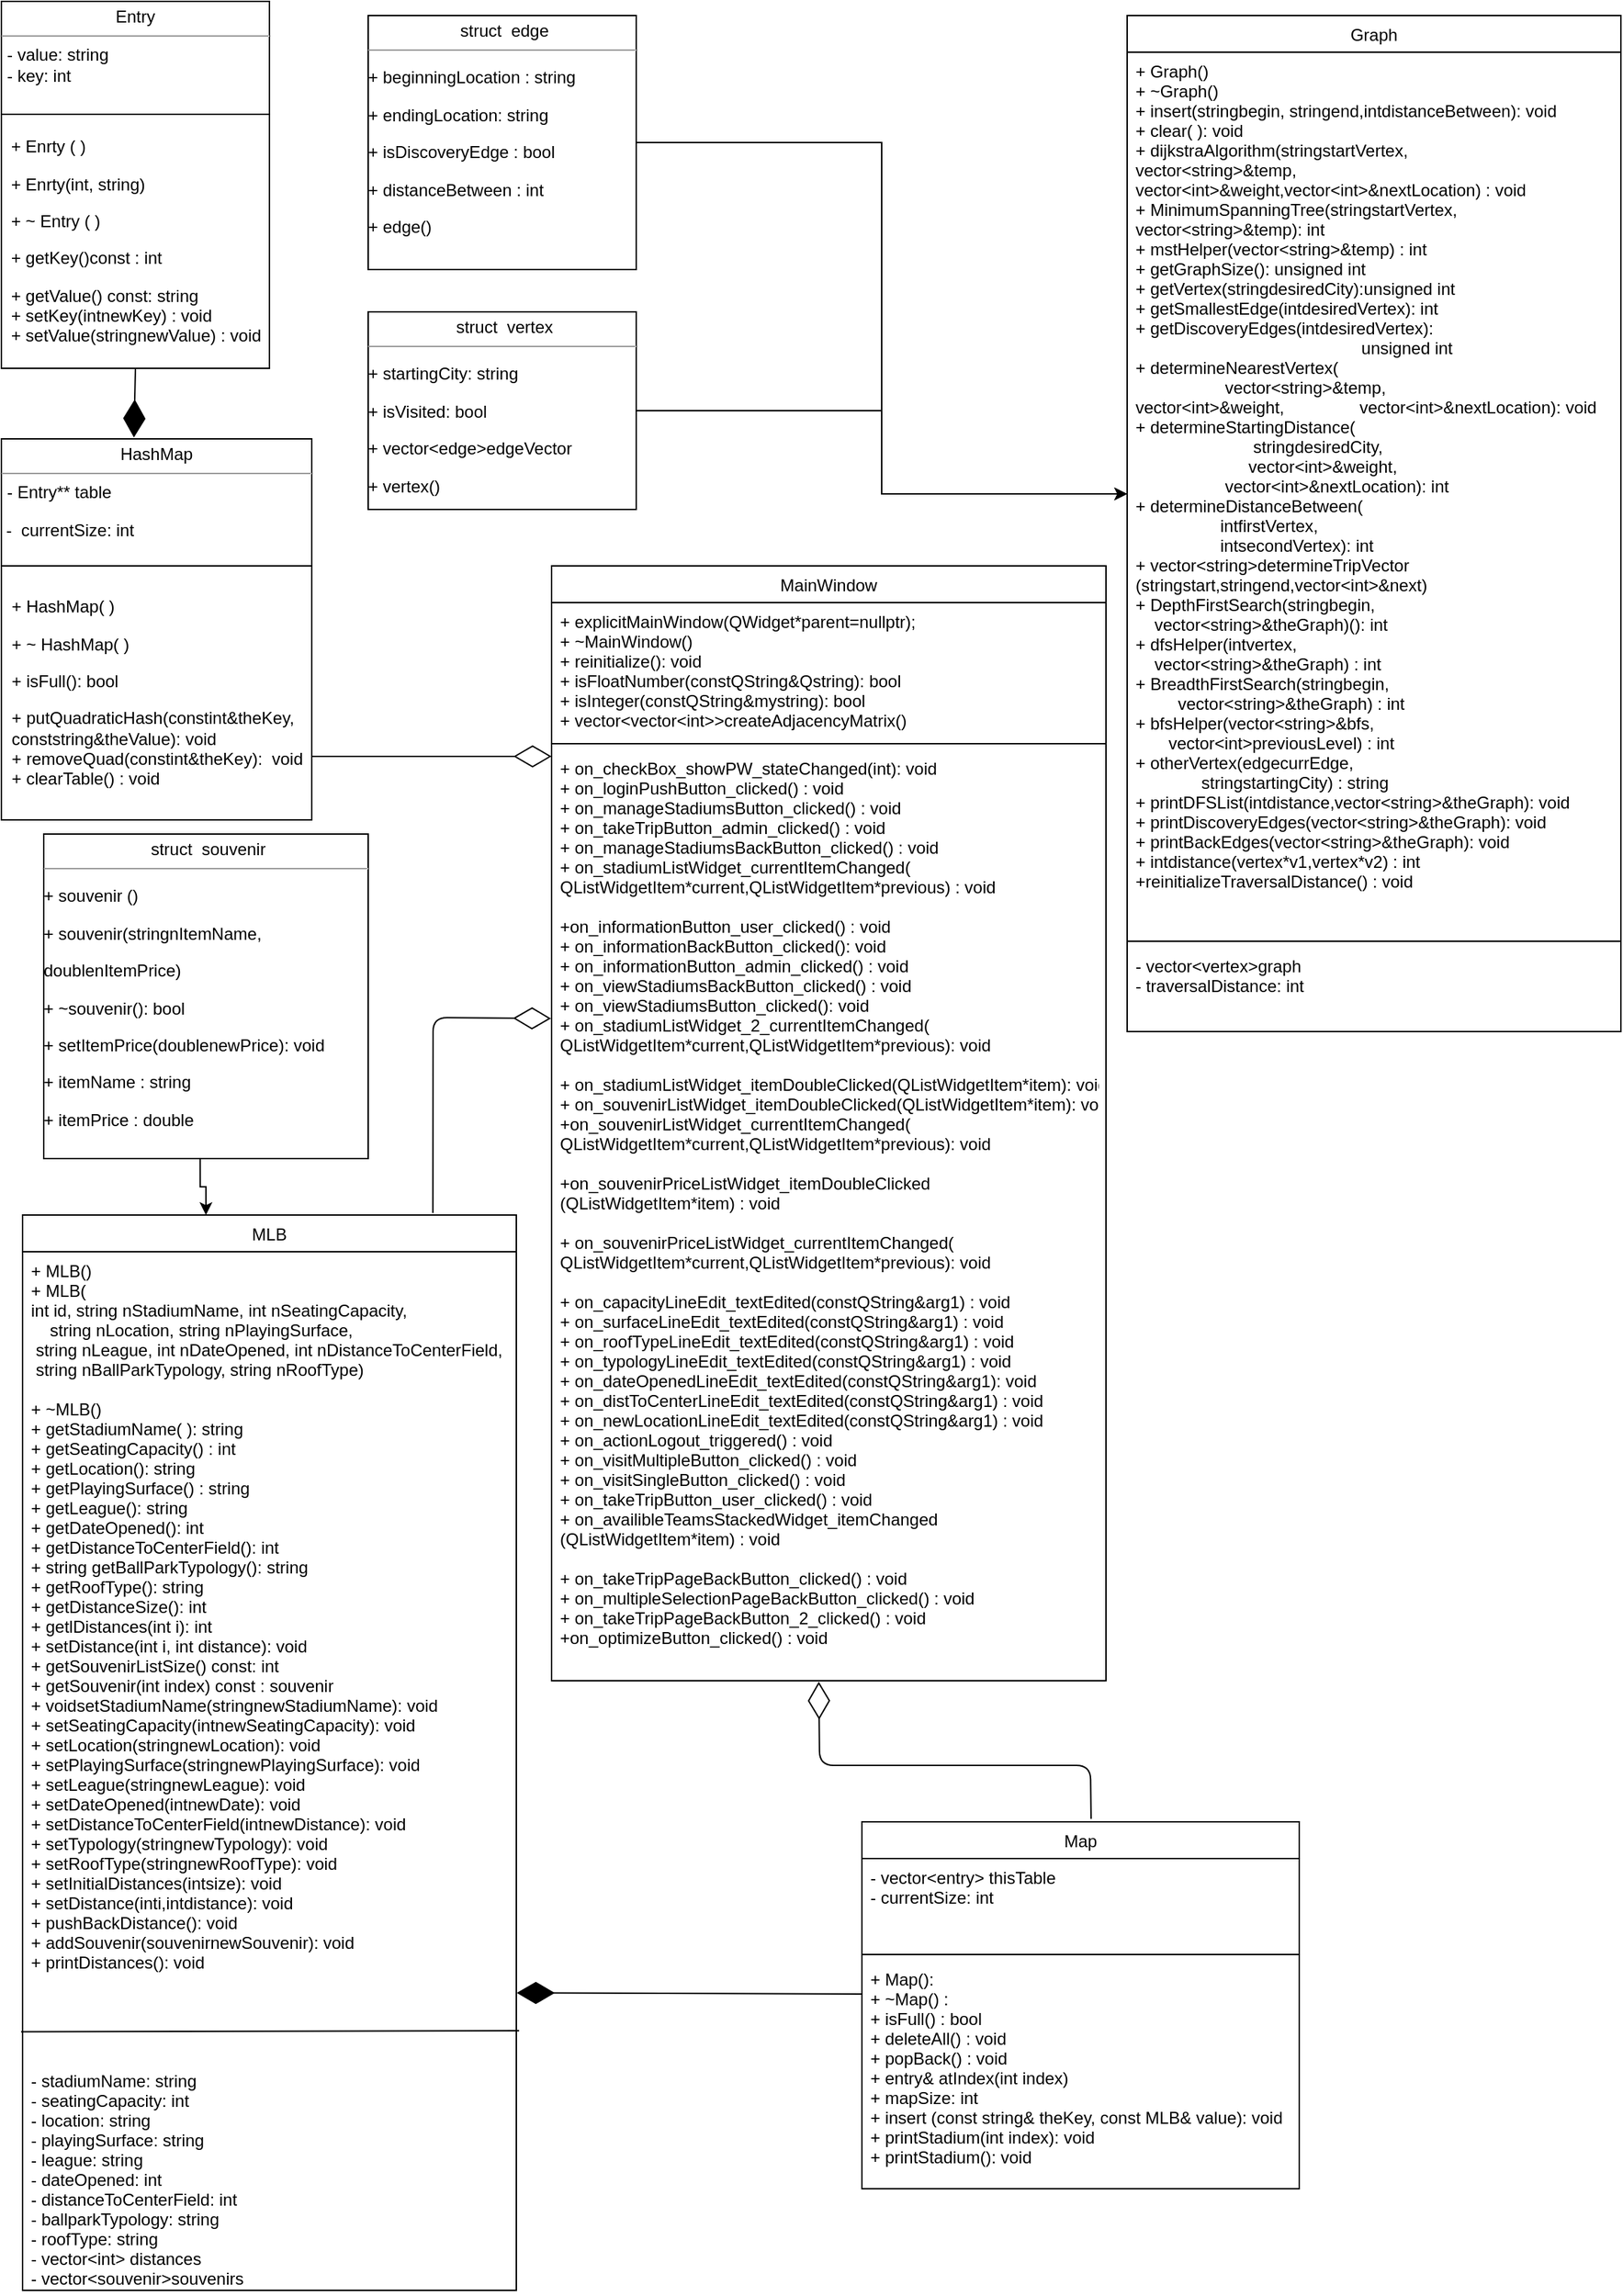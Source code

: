 <mxfile version="10.6.6" type="google"><diagram id="goLS-GINKNiAxEIZs6En" name="Page-1"><mxGraphModel dx="521" dy="341" grid="1" gridSize="10" guides="1" tooltips="1" connect="1" arrows="1" fold="1" page="1" pageScale="1" pageWidth="1169" pageHeight="1654" math="0" shadow="0"><root><mxCell id="0"/><mxCell id="1" parent="0"/><mxCell id="7UampgTncfbZwyWApQja-1" value="&lt;p style=&quot;margin: 0px ; margin-top: 4px ; text-align: center&quot;&gt;Entry&lt;/p&gt;&lt;hr size=&quot;1&quot;&gt;&lt;p style=&quot;margin: 0px ; margin-left: 4px&quot;&gt;- value: string&lt;/p&gt;&lt;p style=&quot;margin: 0px ; margin-left: 4px&quot;&gt;- key: int&lt;/p&gt;&lt;p style=&quot;margin: 0px ; margin-left: 4px&quot;&gt;&lt;span&gt;&lt;br&gt;&lt;/span&gt;&lt;/p&gt;&lt;p style=&quot;margin: 0px ; margin-left: 4px&quot;&gt;&lt;span&gt;&lt;br&gt;&lt;/span&gt;&lt;/p&gt;&lt;p style=&quot;margin: 0px ; margin-left: 4px&quot;&gt;&lt;br&gt;&lt;/p&gt;&lt;div&gt;&lt;br&gt;&lt;/div&gt;&lt;div&gt;&lt;br&gt;&lt;/div&gt;" style="verticalAlign=top;align=left;overflow=fill;fontSize=12;fontFamily=Helvetica;html=1;" parent="1" vertex="1"><mxGeometry x="20" y="20" width="190" height="80" as="geometry"/></mxCell><mxCell id="7UampgTncfbZwyWApQja-2" value="&lt;p style=&quot;text-align: left&quot;&gt;&lt;span&gt;+ Enrty ( )&amp;nbsp;&lt;/span&gt;&lt;/p&gt;&lt;p style=&quot;text-align: left&quot;&gt;&lt;span&gt;+&amp;nbsp;&lt;/span&gt;Enrty&lt;span&gt;(int, string)&amp;nbsp;&lt;/span&gt;&lt;/p&gt;&lt;p style=&quot;text-align: left&quot;&gt;&lt;span&gt;+ ~ Entry ( )&amp;nbsp;&lt;/span&gt;&lt;/p&gt;&lt;p style=&quot;text-align: left&quot;&gt;&lt;span&gt;+&amp;nbsp;&lt;/span&gt;&lt;span&gt;getKey&lt;/span&gt;&lt;span&gt;()&lt;/span&gt;&lt;span&gt;const&lt;/span&gt;&lt;span&gt;&amp;nbsp;: int&lt;/span&gt;&lt;/p&gt;&lt;div style=&quot;text-align: left&quot;&gt;&lt;span&gt;+&amp;nbsp;&lt;/span&gt;&lt;span&gt;getValue&lt;/span&gt;&lt;span&gt;()&amp;nbsp;&lt;/span&gt;&lt;span&gt;const&lt;/span&gt;&lt;span&gt;: string&lt;/span&gt;&lt;br&gt;&lt;/div&gt;&lt;div style=&quot;text-align: left&quot;&gt;+&amp;nbsp;&lt;span&gt;setKey&lt;/span&gt;&lt;span&gt;(&lt;/span&gt;&lt;span&gt;int&lt;/span&gt;&lt;span&gt;newKey&lt;/span&gt;&lt;span&gt;) : void&lt;/span&gt;&lt;/div&gt;&lt;div style=&quot;text-align: left&quot;&gt;&lt;span&gt;+&amp;nbsp;&lt;/span&gt;&lt;span&gt;setValue&lt;/span&gt;&lt;span&gt;(&lt;/span&gt;&lt;span&gt;string&lt;/span&gt;&lt;span&gt;newValue&lt;/span&gt;&lt;span&gt;) : void&lt;/span&gt;&lt;/div&gt;&lt;p&gt;&lt;/p&gt;" style="html=1;" parent="1" vertex="1"><mxGeometry x="20" y="100" width="190" height="180" as="geometry"/></mxCell><mxCell id="7UampgTncfbZwyWApQja-7" value="Map" style="swimlane;fontStyle=0;align=center;verticalAlign=top;childLayout=stackLayout;horizontal=1;startSize=26;horizontalStack=0;resizeParent=1;resizeParentMax=0;resizeLast=0;collapsible=1;marginBottom=0;" parent="1" vertex="1"><mxGeometry x="630" y="1310" width="310" height="260" as="geometry"/></mxCell><mxCell id="7UampgTncfbZwyWApQja-8" value="- vector&lt;entry&gt; thisTable&#10;- currentSize: int&#10;&#10;" style="text;strokeColor=none;fillColor=none;align=left;verticalAlign=top;spacingLeft=4;spacingRight=4;overflow=hidden;rotatable=0;points=[[0,0.5],[1,0.5]];portConstraint=eastwest;" parent="7UampgTncfbZwyWApQja-7" vertex="1"><mxGeometry y="26" width="310" height="64" as="geometry"/></mxCell><mxCell id="7UampgTncfbZwyWApQja-10" value="" style="line;strokeWidth=1;fillColor=none;align=left;verticalAlign=middle;spacingTop=-1;spacingLeft=3;spacingRight=3;rotatable=0;labelPosition=right;points=[];portConstraint=eastwest;" parent="7UampgTncfbZwyWApQja-7" vertex="1"><mxGeometry y="90" width="310" height="8" as="geometry"/></mxCell><mxCell id="7UampgTncfbZwyWApQja-11" value="+ Map():&#10;+ ~Map() :&#10;+ isFull() : bool&#10;+ deleteAll() : void&#10;+ popBack() : void&#10;+ entry&amp; atIndex(int index)&#10;+ mapSize: int&#10;+ insert (const string&amp; theKey, const MLB&amp; value): void&#10;+ printStadium(int index): void&#10;+ printStadium(): void &#10;" style="text;strokeColor=none;fillColor=none;align=left;verticalAlign=top;spacingLeft=4;spacingRight=4;overflow=hidden;rotatable=0;points=[[0,0.5],[1,0.5]];portConstraint=eastwest;" parent="7UampgTncfbZwyWApQja-7" vertex="1"><mxGeometry y="98" width="310" height="162" as="geometry"/></mxCell><mxCell id="JRfb9kMR31H2AFN1H5Kw-13" value="MainWindow" style="swimlane;fontStyle=0;align=center;verticalAlign=top;childLayout=stackLayout;horizontal=1;startSize=26;horizontalStack=0;resizeParent=1;resizeParentMax=0;resizeLast=0;collapsible=1;marginBottom=0;" parent="1" vertex="1"><mxGeometry x="410" y="420" width="393" height="790" as="geometry"/></mxCell><mxCell id="JRfb9kMR31H2AFN1H5Kw-14" value="+ explicitMainWindow(QWidget*parent=nullptr);&#10;+ ~MainWindow()&#10;+ reinitialize(): void&#10;+ isFloatNumber(constQString&amp;Qstring): bool&#10;+ isInteger(constQString&amp;mystring): bool&#10;+ vector&lt;vector&lt;int&gt;&gt;createAdjacencyMatrix()" style="text;strokeColor=none;fillColor=none;align=left;verticalAlign=top;spacingLeft=4;spacingRight=4;overflow=hidden;rotatable=0;points=[[0,0.5],[1,0.5]];portConstraint=eastwest;" parent="JRfb9kMR31H2AFN1H5Kw-13" vertex="1"><mxGeometry y="26" width="393" height="96" as="geometry"/></mxCell><mxCell id="JRfb9kMR31H2AFN1H5Kw-15" value="" style="line;strokeWidth=1;fillColor=none;align=left;verticalAlign=middle;spacingTop=-1;spacingLeft=3;spacingRight=3;rotatable=0;labelPosition=right;points=[];portConstraint=eastwest;" parent="JRfb9kMR31H2AFN1H5Kw-13" vertex="1"><mxGeometry y="122" width="393" height="8" as="geometry"/></mxCell><mxCell id="JRfb9kMR31H2AFN1H5Kw-16" value="+ on_checkBox_showPW_stateChanged(int): void&#10;+ on_loginPushButton_clicked() : void&#10;+ on_manageStadiumsButton_clicked() : void&#10;+ on_takeTripButton_admin_clicked() : void&#10;+ on_manageStadiumsBackButton_clicked() : void&#10;+ on_stadiumListWidget_currentItemChanged(&#10;QListWidgetItem*current,QListWidgetItem*previous) : void&#10;&#10;+on_informationButton_user_clicked() : void&#10;+ on_informationBackButton_clicked(): void&#10;+ on_informationButton_admin_clicked() : void&#10;+ on_viewStadiumsBackButton_clicked() : void&#10;+ on_viewStadiumsButton_clicked(): void&#10;+ on_stadiumListWidget_2_currentItemChanged(&#10;QListWidgetItem*current,QListWidgetItem*previous): void&#10;&#10;+ on_stadiumListWidget_itemDoubleClicked(QListWidgetItem*item): void&#10;+ on_souvenirListWidget_itemDoubleClicked(QListWidgetItem*item): void&#10;+on_souvenirListWidget_currentItemChanged(&#10;QListWidgetItem*current,QListWidgetItem*previous): void&#10;&#10;+on_souvenirPriceListWidget_itemDoubleClicked&#10;(QListWidgetItem*item) : void&#10;&#10;+ on_souvenirPriceListWidget_currentItemChanged(&#10;QListWidgetItem*current,QListWidgetItem*previous): void&#10;&#10;+ on_capacityLineEdit_textEdited(constQString&amp;arg1) : void&#10;+ on_surfaceLineEdit_textEdited(constQString&amp;arg1) : void&#10;+ on_roofTypeLineEdit_textEdited(constQString&amp;arg1) : void&#10;+ on_typologyLineEdit_textEdited(constQString&amp;arg1) : void&#10;+ on_dateOpenedLineEdit_textEdited(constQString&amp;arg1): void&#10;+ on_distToCenterLineEdit_textEdited(constQString&amp;arg1) : void&#10;+ on_newLocationLineEdit_textEdited(constQString&amp;arg1) : void&#10;+ on_actionLogout_triggered() : void&#10;+ on_visitMultipleButton_clicked() : void&#10;+ on_visitSingleButton_clicked() : void&#10;+ on_takeTripButton_user_clicked() : void&#10;+ on_availibleTeamsStackedWidget_itemChanged&#10;(QListWidgetItem*item) : void&#10;&#10;+ on_takeTripPageBackButton_clicked() : void&#10;+ on_multipleSelectionPageBackButton_clicked() : void&#10;+ on_takeTripPageBackButton_2_clicked() : void&#10;+on_optimizeButton_clicked() : void" style="text;strokeColor=none;fillColor=none;align=left;verticalAlign=top;spacingLeft=4;spacingRight=4;overflow=hidden;rotatable=0;points=[[0,0.5],[1,0.5]];portConstraint=eastwest;" parent="JRfb9kMR31H2AFN1H5Kw-13" vertex="1"><mxGeometry y="130" width="393" height="660" as="geometry"/></mxCell><mxCell id="0Knh51_b2jhuQn_nqA9j-15" style="edgeStyle=orthogonalEdgeStyle;rounded=0;orthogonalLoop=1;jettySize=auto;html=1;exitX=1;exitY=0.5;exitDx=0;exitDy=0;entryX=0;entryY=0.5;entryDx=0;entryDy=0;" parent="1" source="9m79pDz7cAx52mKyG75V-1" target="0Knh51_b2jhuQn_nqA9j-6" edge="1"><mxGeometry relative="1" as="geometry"/></mxCell><mxCell id="9m79pDz7cAx52mKyG75V-1" value="&lt;p style=&quot;margin: 0px ; margin-top: 4px ; text-align: center&quot;&gt;&lt;span&gt;&amp;nbsp;struct&amp;nbsp;&amp;nbsp;&lt;/span&gt;edge&lt;/p&gt;&lt;hr size=&quot;1&quot;&gt;&lt;p&gt;&lt;span&gt;+&amp;nbsp;&lt;/span&gt;&lt;span&gt;beginningLocation : string&lt;/span&gt;&lt;/p&gt;&lt;p&gt;+&amp;nbsp;&lt;span&gt;endingLocation:&amp;nbsp;&lt;/span&gt;&lt;span&gt;string&lt;/span&gt;&lt;/p&gt;&lt;p&gt;&lt;span&gt;+&amp;nbsp;&lt;/span&gt;&lt;span&gt;isDiscoveryEdge : bool&lt;/span&gt;&lt;/p&gt;&lt;p&gt;&lt;span&gt;+&amp;nbsp;&lt;/span&gt;&lt;span&gt;distanceBetween :&amp;nbsp;&lt;/span&gt;&lt;span&gt;int&lt;/span&gt;&lt;/p&gt;&lt;p&gt;&lt;span&gt;+&amp;nbsp;&lt;/span&gt;&lt;span&gt;edge&lt;/span&gt;&lt;span&gt;()&lt;/span&gt;&lt;/p&gt;" style="verticalAlign=top;align=left;overflow=fill;fontSize=12;fontFamily=Helvetica;html=1;" parent="1" vertex="1"><mxGeometry x="280" y="30" width="190" height="180" as="geometry"/></mxCell><mxCell id="0Knh51_b2jhuQn_nqA9j-16" style="edgeStyle=orthogonalEdgeStyle;rounded=0;orthogonalLoop=1;jettySize=auto;html=1;exitX=1;exitY=0.5;exitDx=0;exitDy=0;" parent="1" source="0Knh51_b2jhuQn_nqA9j-3" target="0Knh51_b2jhuQn_nqA9j-6" edge="1"><mxGeometry relative="1" as="geometry"/></mxCell><mxCell id="0Knh51_b2jhuQn_nqA9j-3" value="&lt;p style=&quot;margin: 0px ; margin-top: 4px ; text-align: center&quot;&gt;&lt;span&gt;&amp;nbsp;struct&amp;nbsp;&amp;nbsp;&lt;/span&gt;&lt;span&gt;vertex&lt;/span&gt;&lt;/p&gt;&lt;hr size=&quot;1&quot;&gt;&lt;p&gt;&lt;span&gt;+&amp;nbsp;&lt;/span&gt;&lt;span&gt;startingCity&lt;/span&gt;&lt;span&gt;: string&lt;/span&gt;&lt;/p&gt;&lt;p&gt;+&amp;nbsp;&lt;span&gt;isVisited&lt;/span&gt;&lt;span&gt;:&amp;nbsp;&lt;/span&gt;&lt;span&gt;bool&lt;/span&gt;&lt;/p&gt;&lt;p&gt;&lt;span&gt;+&amp;nbsp;&lt;/span&gt;&lt;span&gt;vector&lt;/span&gt;&lt;span&gt;&amp;lt;&lt;/span&gt;&lt;span&gt;edge&lt;/span&gt;&lt;span&gt;&amp;gt;&lt;/span&gt;&lt;span&gt;edgeVector&lt;/span&gt;&lt;/p&gt;&lt;p&gt;&lt;span&gt;+&amp;nbsp;&lt;/span&gt;&lt;span&gt;vertex()&lt;/span&gt;&lt;/p&gt;" style="verticalAlign=top;align=left;overflow=fill;fontSize=12;fontFamily=Helvetica;html=1;" parent="1" vertex="1"><mxGeometry x="280" y="240" width="190" height="140" as="geometry"/></mxCell><mxCell id="9m79pDz7cAx52mKyG75V-7" value="MLB" style="swimlane;fontStyle=0;align=center;verticalAlign=top;childLayout=stackLayout;horizontal=1;startSize=26;horizontalStack=0;resizeParent=1;resizeParentMax=0;resizeLast=0;collapsible=1;marginBottom=0;" parent="1" vertex="1"><mxGeometry x="35" y="880" width="350" height="762" as="geometry"/></mxCell><mxCell id="9m79pDz7cAx52mKyG75V-8" value="+ MLB()&#10;+ MLB(&#10;int id, string nStadiumName, int nSeatingCapacity, &#10;    string nLocation, string nPlayingSurface, &#10; string nLeague, int nDateOpened, int nDistanceToCenterField,&#10; string nBallParkTypology, string nRoofType)&#10;&#10;+ ~MLB()&#10;+ getStadiumName( ): string&#10;+ getSeatingCapacity() : int &#10;+ getLocation(): string&#10;+ getPlayingSurface() : string&#10;+ getLeague(): string&#10;+ getDateOpened(): int&#10;+ getDistanceToCenterField(): int&#10;+ string getBallParkTypology(): string&#10;+ getRoofType(): string&#10;+ getDistanceSize(): int&#10;+ getlDistances(int i): int&#10;+ setDistance(int i, int distance): void&#10;+ getSouvenirListSize() const: int&#10;+ getSouvenir(int index) const : souvenir&#10;+ voidsetStadiumName(stringnewStadiumName): void&#10;+ setSeatingCapacity(intnewSeatingCapacity): void&#10;+ setLocation(stringnewLocation): void&#10;+ setPlayingSurface(stringnewPlayingSurface): void&#10;+ setLeague(stringnewLeague): void&#10;+ setDateOpened(intnewDate): void&#10;+ setDistanceToCenterField(intnewDistance): void&#10;+ setTypology(stringnewTypology): void&#10;+ setRoofType(stringnewRoofType): void&#10;+ setInitialDistances(intsize): void&#10;+ setDistance(inti,intdistance): void&#10;+ pushBackDistance(): void&#10;+ addSouvenir(souvenirnewSouvenir): void&#10;+ printDistances(): void&#10;&#10;&#10;&#10;" style="text;strokeColor=none;fillColor=none;align=left;verticalAlign=top;spacingLeft=4;spacingRight=4;overflow=hidden;rotatable=0;points=[[0,0.5],[1,0.5]];portConstraint=eastwest;" parent="9m79pDz7cAx52mKyG75V-7" vertex="1"><mxGeometry y="26" width="350" height="574" as="geometry"/></mxCell><mxCell id="9m79pDz7cAx52mKyG75V-10" value="- stadiumName: string&#10;- seatingCapacity: int&#10;- location: string&#10;- playingSurface: string&#10;- league: string&#10;- dateOpened: int&#10;- distanceToCenterField: int&#10;- ballparkTypology: string&#10;- roofType: string&#10;- vector&lt;int&gt; distances&#10;- vector&lt;souvenir&gt;souvenirs&#10;&#10;" style="text;strokeColor=none;fillColor=none;align=left;verticalAlign=top;spacingLeft=4;spacingRight=4;overflow=hidden;rotatable=0;points=[[0,0.5],[1,0.5]];portConstraint=eastwest;" parent="9m79pDz7cAx52mKyG75V-7" vertex="1"><mxGeometry y="600" width="350" height="162" as="geometry"/></mxCell><mxCell id="0Knh51_b2jhuQn_nqA9j-27" value="" style="endArrow=none;html=1;exitX=-0.003;exitY=0.963;exitDx=0;exitDy=0;exitPerimeter=0;" parent="9m79pDz7cAx52mKyG75V-7" source="9m79pDz7cAx52mKyG75V-8" edge="1"><mxGeometry width="50" height="50" relative="1" as="geometry"><mxPoint x="-300" y="840" as="sourcePoint"/><mxPoint x="352" y="578" as="targetPoint"/></mxGeometry></mxCell><mxCell id="0Knh51_b2jhuQn_nqA9j-5" value="Graph" style="swimlane;fontStyle=0;align=center;verticalAlign=top;childLayout=stackLayout;horizontal=1;startSize=26;horizontalStack=0;resizeParent=1;resizeParentMax=0;resizeLast=0;collapsible=1;marginBottom=0;" parent="1" vertex="1"><mxGeometry x="818" y="30" width="350" height="720" as="geometry"/></mxCell><mxCell id="0Knh51_b2jhuQn_nqA9j-6" value="+ Graph()&#10;+ ~Graph()&#10;+ insert(stringbegin, stringend,intdistanceBetween): void&#10;+ clear( ): void&#10;+ dijkstraAlgorithm(stringstartVertex,&#10;vector&lt;string&gt;&amp;temp,&#10;vector&lt;int&gt;&amp;weight,vector&lt;int&gt;&amp;nextLocation) : void&#10;+ MinimumSpanningTree(stringstartVertex,&#10;vector&lt;string&gt;&amp;temp): int&#10;+ mstHelper(vector&lt;string&gt;&amp;temp) : int&#10;+ getGraphSize(): unsigned int&#10;+ getVertex(stringdesiredCity):unsigned int&#10;+ getSmallestEdge(intdesiredVertex): int&#10;+ getDiscoveryEdges(intdesiredVertex): &#10;                                                unsigned int&#10;+ determineNearestVertex(&#10;                   vector&lt;string&gt;&amp;temp,&#10;          vector&lt;int&gt;&amp;weight,                vector&lt;int&gt;&amp;nextLocation): void&#10;+ determineStartingDistance(&#10;                         stringdesiredCity,&#10;                        vector&lt;int&gt;&amp;weight,&#10;                   vector&lt;int&gt;&amp;nextLocation): int&#10;+ determineDistanceBetween(&#10;                  intfirstVertex,&#10;                  intsecondVertex): int&#10;+ vector&lt;string&gt;determineTripVector&#10;(stringstart,stringend,vector&lt;int&gt;&amp;next)&#10;+ DepthFirstSearch(stringbegin,&#10;    vector&lt;string&gt;&amp;theGraph)(): int&#10;+ dfsHelper(intvertex,&#10;    vector&lt;string&gt;&amp;theGraph) : int&#10;+ BreadthFirstSearch(stringbegin,&#10;         vector&lt;string&gt;&amp;theGraph) : int&#10;+ bfsHelper(vector&lt;string&gt;&amp;bfs,&#10;       vector&lt;int&gt;previousLevel) : int&#10;+ otherVertex(edgecurrEdge,&#10;              stringstartingCity) : string&#10;+ printDFSList(intdistance,vector&lt;string&gt;&amp;theGraph): void&#10;+ printDiscoveryEdges(vector&lt;string&gt;&amp;theGraph): void&#10;+ printBackEdges(vector&lt;string&gt;&amp;theGraph): void&#10;+ intdistance(vertex*v1,vertex*v2) : int&#10;+reinitializeTraversalDistance() : void&#10;" style="text;strokeColor=none;fillColor=none;align=left;verticalAlign=top;spacingLeft=4;spacingRight=4;overflow=hidden;rotatable=0;points=[[0,0.5],[1,0.5]];portConstraint=eastwest;" parent="0Knh51_b2jhuQn_nqA9j-5" vertex="1"><mxGeometry y="26" width="350" height="626" as="geometry"/></mxCell><mxCell id="0Knh51_b2jhuQn_nqA9j-7" value="" style="line;strokeWidth=1;fillColor=none;align=left;verticalAlign=middle;spacingTop=-1;spacingLeft=3;spacingRight=3;rotatable=0;labelPosition=right;points=[];portConstraint=eastwest;" parent="0Knh51_b2jhuQn_nqA9j-5" vertex="1"><mxGeometry y="652" width="350" height="8" as="geometry"/></mxCell><mxCell id="0Knh51_b2jhuQn_nqA9j-8" value="- vector&lt;vertex&gt;graph&#10;- traversalDistance: int&#10;&#10;" style="text;strokeColor=none;fillColor=none;align=left;verticalAlign=top;spacingLeft=4;spacingRight=4;overflow=hidden;rotatable=0;points=[[0,0.5],[1,0.5]];portConstraint=eastwest;" parent="0Knh51_b2jhuQn_nqA9j-5" vertex="1"><mxGeometry y="660" width="350" height="60" as="geometry"/></mxCell><mxCell id="0Knh51_b2jhuQn_nqA9j-19" value="&lt;p style=&quot;margin: 0px ; margin-top: 4px ; text-align: center&quot;&gt;HashMap&lt;/p&gt;&lt;hr size=&quot;1&quot;&gt;&lt;p style=&quot;margin: 0px ; margin-left: 4px&quot;&gt;-&amp;nbsp;&lt;span&gt;Entry&lt;/span&gt;&lt;span&gt;**&amp;nbsp;&lt;/span&gt;&lt;span&gt;table&lt;/span&gt;&lt;/p&gt;&lt;p&gt;&amp;nbsp;-&amp;nbsp;&amp;nbsp;&lt;span&gt;currentSize&lt;/span&gt;&lt;span&gt;: int&lt;/span&gt;&lt;/p&gt;&lt;p style=&quot;margin: 0px ; margin-left: 4px&quot;&gt;&lt;span&gt;&lt;br&gt;&lt;/span&gt;&lt;/p&gt;&lt;p style=&quot;margin: 0px ; margin-left: 4px&quot;&gt;&lt;span&gt;&lt;br&gt;&lt;/span&gt;&lt;/p&gt;&lt;p style=&quot;margin: 0px ; margin-left: 4px&quot;&gt;&lt;br&gt;&lt;/p&gt;&lt;div&gt;&lt;br&gt;&lt;/div&gt;&lt;div&gt;&lt;br&gt;&lt;/div&gt;" style="verticalAlign=top;align=left;overflow=fill;fontSize=12;fontFamily=Helvetica;html=1;" parent="1" vertex="1"><mxGeometry x="20" y="330" width="220" height="90" as="geometry"/></mxCell><mxCell id="0Knh51_b2jhuQn_nqA9j-20" value="&lt;p style=&quot;text-align: left&quot;&gt;&lt;span&gt;+ HashMap( )&amp;nbsp;&lt;/span&gt;&lt;/p&gt;&lt;p style=&quot;text-align: left&quot;&gt;&lt;span&gt;+ ~&amp;nbsp;&lt;/span&gt;&lt;span&gt;HashMap&lt;/span&gt;&lt;span&gt;( )&amp;nbsp;&lt;/span&gt;&lt;/p&gt;&lt;p style=&quot;text-align: left&quot;&gt;&lt;span style=&quot;text-align: center&quot;&gt;+&amp;nbsp;&lt;/span&gt;&lt;span style=&quot;text-align: center&quot;&gt;isFull&lt;/span&gt;&lt;span style=&quot;text-align: center&quot;&gt;()&lt;/span&gt;&lt;span style=&quot;text-align: center&quot;&gt;: bool&lt;/span&gt;&lt;/p&gt;&lt;div style=&quot;text-align: left&quot;&gt;&lt;span&gt;+&amp;nbsp;&lt;/span&gt;&lt;span&gt;putQuadraticHash&lt;/span&gt;&lt;span&gt;(&lt;/span&gt;&lt;span&gt;const&lt;/span&gt;&lt;span&gt;int&lt;/span&gt;&lt;span&gt;&amp;amp;&lt;/span&gt;&lt;span&gt;theKey&lt;/span&gt;&lt;span&gt;,&lt;/span&gt;&lt;/div&gt;&lt;div style=&quot;text-align: left&quot;&gt;&lt;span&gt;const&lt;/span&gt;&lt;span&gt;string&lt;/span&gt;&lt;span&gt;&amp;amp;&lt;/span&gt;&lt;span&gt;theValue&lt;/span&gt;&lt;span&gt;)&lt;/span&gt;&lt;span&gt;: void&lt;/span&gt;&lt;/div&gt;&lt;div style=&quot;text-align: left&quot;&gt;+&amp;nbsp;&lt;span&gt;removeQuad&lt;/span&gt;&lt;span&gt;(&lt;/span&gt;&lt;span&gt;const&lt;/span&gt;&lt;span&gt;int&lt;/span&gt;&lt;span&gt;&amp;amp;&lt;/span&gt;&lt;span&gt;theKey&lt;/span&gt;&lt;span&gt;):&amp;nbsp;&lt;/span&gt;&lt;span&gt;&amp;nbsp;void&lt;/span&gt;&lt;/div&gt;&lt;div style=&quot;text-align: left&quot;&gt;&lt;span&gt;+&amp;nbsp;&lt;/span&gt;&lt;span&gt;clearTable&lt;/span&gt;&lt;span&gt;(&lt;/span&gt;&lt;span&gt;) : void&lt;/span&gt;&lt;br&gt;&lt;/div&gt;&lt;p&gt;&lt;/p&gt;" style="html=1;" parent="1" vertex="1"><mxGeometry x="20" y="420" width="220" height="180" as="geometry"/></mxCell><mxCell id="0Knh51_b2jhuQn_nqA9j-21" value="" style="endArrow=diamondThin;endFill=1;endSize=24;html=1;exitX=0.5;exitY=1;exitDx=0;exitDy=0;entryX=0.427;entryY=-0.011;entryDx=0;entryDy=0;entryPerimeter=0;" parent="1" source="7UampgTncfbZwyWApQja-2" target="0Knh51_b2jhuQn_nqA9j-19" edge="1"><mxGeometry width="160" relative="1" as="geometry"><mxPoint x="205" y="583" as="sourcePoint"/><mxPoint x="365" y="583" as="targetPoint"/></mxGeometry></mxCell><mxCell id="0Knh51_b2jhuQn_nqA9j-28" style="edgeStyle=orthogonalEdgeStyle;rounded=0;orthogonalLoop=1;jettySize=auto;html=1;exitX=0.482;exitY=0.989;exitDx=0;exitDy=0;exitPerimeter=0;" parent="1" source="0Knh51_b2jhuQn_nqA9j-22" edge="1"><mxGeometry relative="1" as="geometry"><mxPoint x="165" y="880" as="targetPoint"/><Array as="points"><mxPoint x="161" y="860"/><mxPoint x="165" y="860"/></Array></mxGeometry></mxCell><mxCell id="0Knh51_b2jhuQn_nqA9j-22" value="&lt;p style=&quot;margin: 0px ; margin-top: 4px ; text-align: center&quot;&gt;&lt;span&gt;&amp;nbsp;struct&amp;nbsp;&amp;nbsp;&lt;/span&gt;&lt;span&gt;souvenir&lt;/span&gt;&lt;/p&gt;&lt;hr size=&quot;1&quot;&gt;&lt;p&gt;&lt;span&gt;+&amp;nbsp;&lt;/span&gt;&lt;span&gt;souvenir ()&lt;/span&gt;&lt;/p&gt;&lt;p&gt;+&amp;nbsp;&lt;span&gt;souvenir&lt;/span&gt;&lt;span&gt;(&lt;/span&gt;&lt;span&gt;string&lt;/span&gt;&lt;span&gt;nItemName&lt;/span&gt;&lt;span&gt;,&lt;/span&gt;&lt;/p&gt;&lt;p&gt;&lt;span&gt;double&lt;/span&gt;&lt;span&gt;nItemPrice&lt;/span&gt;&lt;span&gt;)&lt;/span&gt;&lt;/p&gt;&lt;p&gt;&lt;span&gt;+&amp;nbsp;&lt;/span&gt;&lt;span&gt;~&lt;/span&gt;&lt;span&gt;souvenir&lt;/span&gt;&lt;span&gt;()&lt;/span&gt;&lt;span&gt;: bool&lt;/span&gt;&lt;/p&gt;&lt;p&gt;&lt;span&gt;+&amp;nbsp;&lt;/span&gt;&lt;span&gt;setItemPrice&lt;/span&gt;&lt;span&gt;(&lt;/span&gt;&lt;span&gt;double&lt;/span&gt;&lt;span&gt;newPrice&lt;/span&gt;&lt;span&gt;)&lt;/span&gt;&lt;span&gt;:&amp;nbsp;&lt;/span&gt;&lt;span&gt;void&lt;/span&gt;&lt;/p&gt;&lt;p&gt;&lt;span&gt;+&amp;nbsp;&lt;/span&gt;&lt;span&gt;itemName : string&lt;/span&gt;&lt;/p&gt;&lt;p&gt;&lt;span&gt;+ itemPrice : double&lt;/span&gt;&lt;/p&gt;" style="verticalAlign=top;align=left;overflow=fill;fontSize=12;fontFamily=Helvetica;html=1;" parent="1" vertex="1"><mxGeometry x="50" y="610" width="230" height="230" as="geometry"/></mxCell><mxCell id="0Knh51_b2jhuQn_nqA9j-29" value="" style="endArrow=diamondThin;endFill=1;endSize=24;html=1;entryX=1.001;entryY=0.915;entryDx=0;entryDy=0;entryPerimeter=0;" parent="1" edge="1" target="9m79pDz7cAx52mKyG75V-8"><mxGeometry width="160" relative="1" as="geometry"><mxPoint x="630" y="1432" as="sourcePoint"/><mxPoint x="390" y="1432" as="targetPoint"/></mxGeometry></mxCell><mxCell id="0Knh51_b2jhuQn_nqA9j-30" value="" style="endArrow=diamondThin;endFill=0;endSize=24;html=1;entryX=0.482;entryY=1.001;entryDx=0;entryDy=0;entryPerimeter=0;exitX=0.524;exitY=-0.008;exitDx=0;exitDy=0;exitPerimeter=0;" parent="1" source="7UampgTncfbZwyWApQja-7" target="JRfb9kMR31H2AFN1H5Kw-16" edge="1"><mxGeometry width="160" relative="1" as="geometry"><mxPoint x="440" y="1320" as="sourcePoint"/><mxPoint x="600" y="1320" as="targetPoint"/><Array as="points"><mxPoint x="792" y="1270"/><mxPoint x="600" y="1270"/></Array></mxGeometry></mxCell><mxCell id="0Knh51_b2jhuQn_nqA9j-31" value="" style="endArrow=diamondThin;endFill=0;endSize=24;html=1;exitX=0.831;exitY=-0.002;exitDx=0;exitDy=0;exitPerimeter=0;entryX=-0.001;entryY=0.289;entryDx=0;entryDy=0;entryPerimeter=0;" parent="1" source="9m79pDz7cAx52mKyG75V-7" edge="1" target="JRfb9kMR31H2AFN1H5Kw-16"><mxGeometry width="160" relative="1" as="geometry"><mxPoint x="802" y="1318" as="sourcePoint"/><mxPoint x="430" y="890" as="targetPoint"/><Array as="points"><mxPoint x="326" y="740"/></Array></mxGeometry></mxCell><mxCell id="0Knh51_b2jhuQn_nqA9j-32" value="" style="endArrow=diamondThin;endFill=0;endSize=24;html=1;exitX=1;exitY=0.75;exitDx=0;exitDy=0;" parent="1" source="0Knh51_b2jhuQn_nqA9j-20" edge="1"><mxGeometry width="160" relative="1" as="geometry"><mxPoint x="277" y="618" as="sourcePoint"/><mxPoint x="410" y="555" as="targetPoint"/><Array as="points"/></mxGeometry></mxCell></root></mxGraphModel></diagram></mxfile>